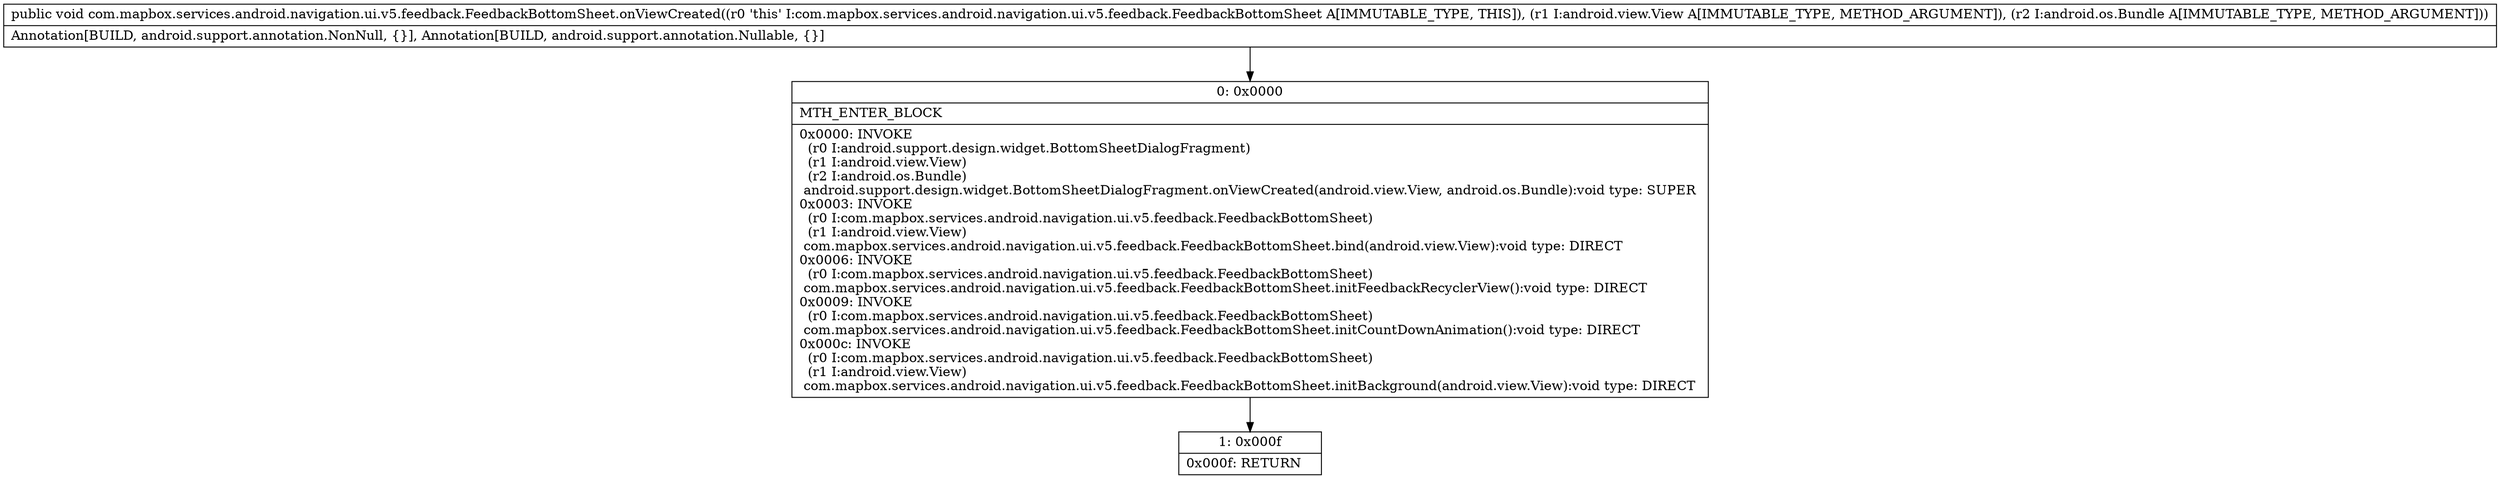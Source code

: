 digraph "CFG forcom.mapbox.services.android.navigation.ui.v5.feedback.FeedbackBottomSheet.onViewCreated(Landroid\/view\/View;Landroid\/os\/Bundle;)V" {
Node_0 [shape=record,label="{0\:\ 0x0000|MTH_ENTER_BLOCK\l|0x0000: INVOKE  \l  (r0 I:android.support.design.widget.BottomSheetDialogFragment)\l  (r1 I:android.view.View)\l  (r2 I:android.os.Bundle)\l android.support.design.widget.BottomSheetDialogFragment.onViewCreated(android.view.View, android.os.Bundle):void type: SUPER \l0x0003: INVOKE  \l  (r0 I:com.mapbox.services.android.navigation.ui.v5.feedback.FeedbackBottomSheet)\l  (r1 I:android.view.View)\l com.mapbox.services.android.navigation.ui.v5.feedback.FeedbackBottomSheet.bind(android.view.View):void type: DIRECT \l0x0006: INVOKE  \l  (r0 I:com.mapbox.services.android.navigation.ui.v5.feedback.FeedbackBottomSheet)\l com.mapbox.services.android.navigation.ui.v5.feedback.FeedbackBottomSheet.initFeedbackRecyclerView():void type: DIRECT \l0x0009: INVOKE  \l  (r0 I:com.mapbox.services.android.navigation.ui.v5.feedback.FeedbackBottomSheet)\l com.mapbox.services.android.navigation.ui.v5.feedback.FeedbackBottomSheet.initCountDownAnimation():void type: DIRECT \l0x000c: INVOKE  \l  (r0 I:com.mapbox.services.android.navigation.ui.v5.feedback.FeedbackBottomSheet)\l  (r1 I:android.view.View)\l com.mapbox.services.android.navigation.ui.v5.feedback.FeedbackBottomSheet.initBackground(android.view.View):void type: DIRECT \l}"];
Node_1 [shape=record,label="{1\:\ 0x000f|0x000f: RETURN   \l}"];
MethodNode[shape=record,label="{public void com.mapbox.services.android.navigation.ui.v5.feedback.FeedbackBottomSheet.onViewCreated((r0 'this' I:com.mapbox.services.android.navigation.ui.v5.feedback.FeedbackBottomSheet A[IMMUTABLE_TYPE, THIS]), (r1 I:android.view.View A[IMMUTABLE_TYPE, METHOD_ARGUMENT]), (r2 I:android.os.Bundle A[IMMUTABLE_TYPE, METHOD_ARGUMENT]))  | Annotation[BUILD, android.support.annotation.NonNull, \{\}], Annotation[BUILD, android.support.annotation.Nullable, \{\}]\l}"];
MethodNode -> Node_0;
Node_0 -> Node_1;
}

